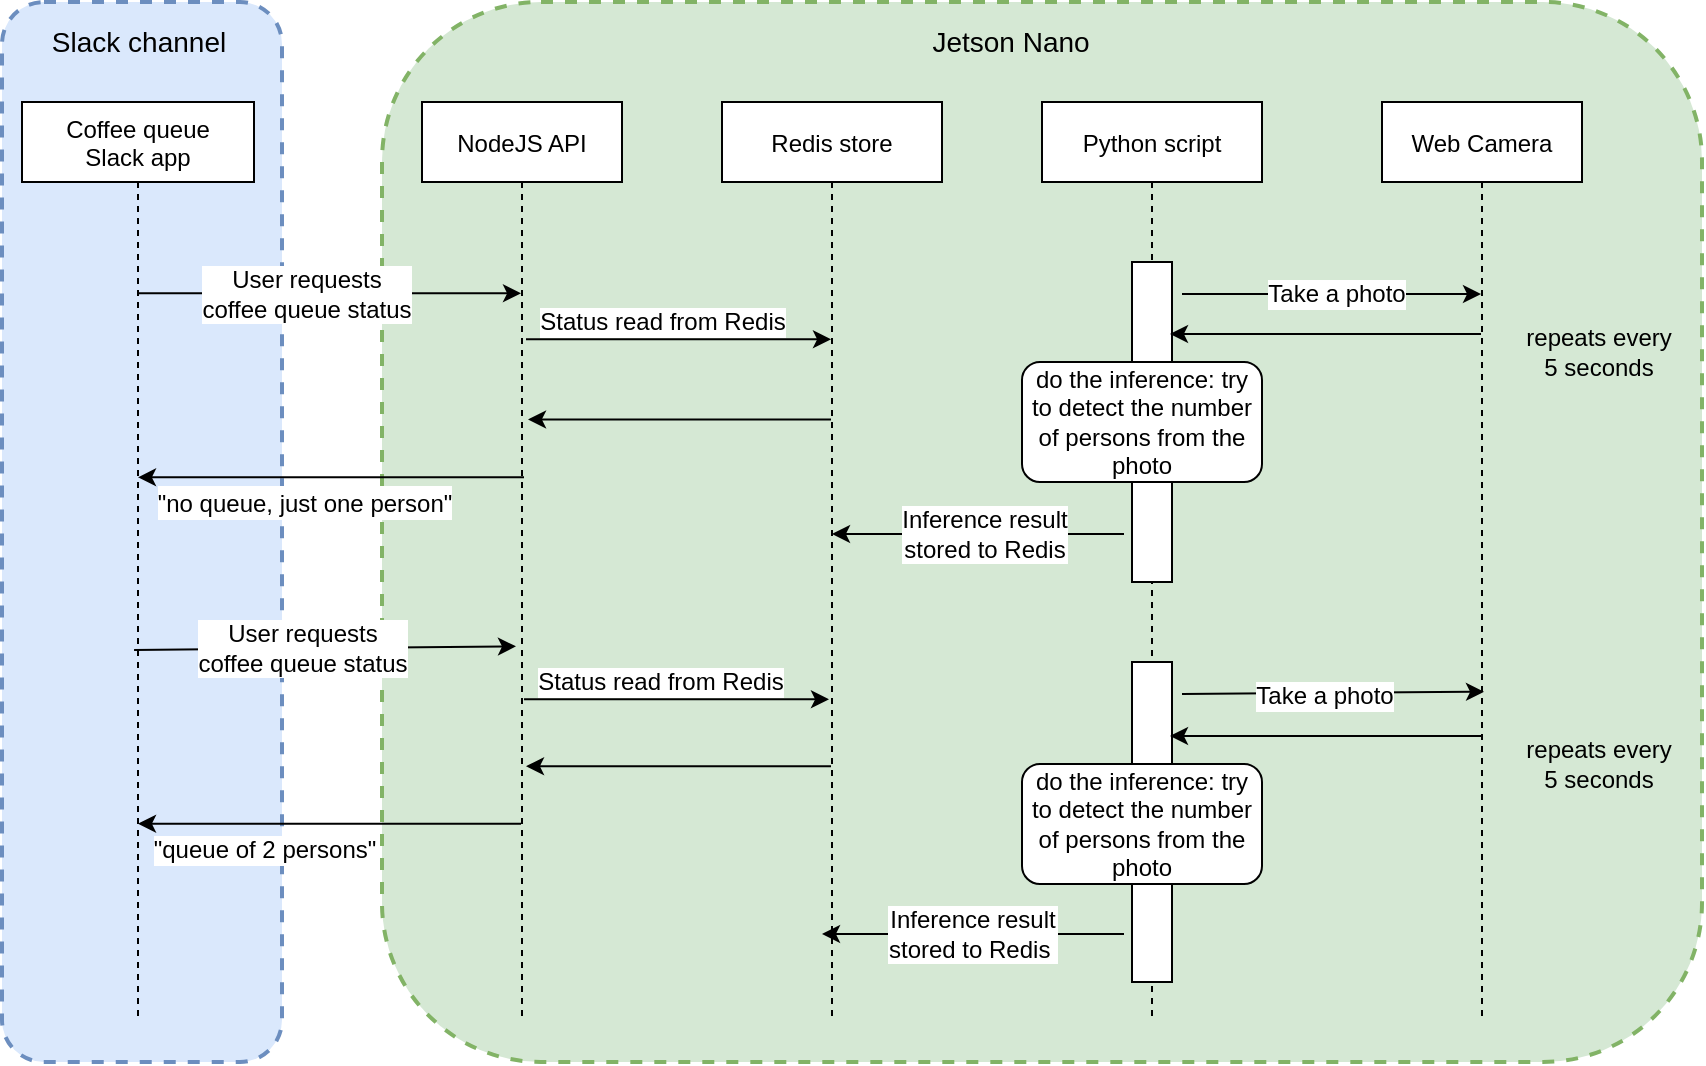 <mxfile version="15.8.7" type="device"><diagram id="kgpKYQtTHZ0yAKxKKP6v" name="Page-1"><mxGraphModel dx="893" dy="672" grid="1" gridSize="10" guides="1" tooltips="1" connect="1" arrows="1" fold="1" page="1" pageScale="1" pageWidth="1169" pageHeight="827" background="#FFFFFF" math="0" shadow="0"><root><mxCell id="0"/><mxCell id="1" parent="0"/><mxCell id="zd1awYeGnJjYdxQW5q80-44" value="" style="rounded=1;whiteSpace=wrap;html=1;dashed=1;strokeWidth=2;fillColor=#d5e8d4;strokeColor=#82b366;" vertex="1" parent="1"><mxGeometry x="220" y="30" width="660" height="530" as="geometry"/></mxCell><mxCell id="zd1awYeGnJjYdxQW5q80-43" value="" style="rounded=1;whiteSpace=wrap;html=1;dashed=1;strokeWidth=2;fillColor=#dae8fc;strokeColor=#6c8ebf;" vertex="1" parent="1"><mxGeometry x="30" y="30" width="140" height="530" as="geometry"/></mxCell><mxCell id="zd1awYeGnJjYdxQW5q80-1" value="Python script" style="shape=umlLifeline;perimeter=lifelinePerimeter;container=1;collapsible=0;recursiveResize=0;rounded=0;shadow=0;strokeWidth=1;" vertex="1" parent="1"><mxGeometry x="550" y="80" width="110" height="460" as="geometry"/></mxCell><mxCell id="zd1awYeGnJjYdxQW5q80-10" value="" style="rounded=0;whiteSpace=wrap;html=1;" vertex="1" parent="zd1awYeGnJjYdxQW5q80-1"><mxGeometry x="45" y="80" width="20" height="160" as="geometry"/></mxCell><mxCell id="zd1awYeGnJjYdxQW5q80-17" value="do the inference: try to detect the number of persons from the photo" style="rounded=1;whiteSpace=wrap;html=1;" vertex="1" parent="zd1awYeGnJjYdxQW5q80-1"><mxGeometry x="-10" y="130" width="120" height="60" as="geometry"/></mxCell><mxCell id="zd1awYeGnJjYdxQW5q80-5" value="NodeJS API" style="shape=umlLifeline;perimeter=lifelinePerimeter;container=1;collapsible=0;recursiveResize=0;rounded=0;shadow=0;strokeWidth=1;" vertex="1" parent="1"><mxGeometry x="240" y="80" width="100" height="460" as="geometry"/></mxCell><mxCell id="zd1awYeGnJjYdxQW5q80-6" value="Web Camera" style="shape=umlLifeline;perimeter=lifelinePerimeter;container=1;collapsible=0;recursiveResize=0;rounded=0;shadow=0;strokeWidth=1;" vertex="1" parent="1"><mxGeometry x="720" y="80" width="100" height="460" as="geometry"/></mxCell><mxCell id="zd1awYeGnJjYdxQW5q80-8" value="Redis store" style="shape=umlLifeline;perimeter=lifelinePerimeter;container=1;collapsible=0;recursiveResize=0;rounded=0;shadow=0;strokeWidth=1;" vertex="1" parent="1"><mxGeometry x="390" y="80" width="110" height="460" as="geometry"/></mxCell><mxCell id="zd1awYeGnJjYdxQW5q80-12" value="" style="endArrow=classic;html=1;rounded=0;exitX=-0.2;exitY=0.85;exitDx=0;exitDy=0;exitPerimeter=0;" edge="1" parent="1" source="zd1awYeGnJjYdxQW5q80-10" target="zd1awYeGnJjYdxQW5q80-8"><mxGeometry width="50" height="50" relative="1" as="geometry"><mxPoint x="400" y="370" as="sourcePoint"/><mxPoint x="450" y="320" as="targetPoint"/></mxGeometry></mxCell><mxCell id="zd1awYeGnJjYdxQW5q80-33" value="&lt;font style=&quot;font-size: 12px&quot;&gt;Inference result &lt;br&gt;stored to Redis&lt;/font&gt;" style="edgeLabel;html=1;align=center;verticalAlign=middle;resizable=0;points=[];" vertex="1" connectable="0" parent="zd1awYeGnJjYdxQW5q80-12"><mxGeometry x="-0.031" relative="1" as="geometry"><mxPoint as="offset"/></mxGeometry></mxCell><mxCell id="zd1awYeGnJjYdxQW5q80-13" value="" style="endArrow=classic;html=1;rounded=0;exitX=0.52;exitY=0.258;exitDx=0;exitDy=0;exitPerimeter=0;" edge="1" parent="1" source="zd1awYeGnJjYdxQW5q80-5" target="zd1awYeGnJjYdxQW5q80-8"><mxGeometry width="50" height="50" relative="1" as="geometry"><mxPoint x="400" y="370" as="sourcePoint"/><mxPoint x="440" y="320" as="targetPoint"/></mxGeometry></mxCell><mxCell id="zd1awYeGnJjYdxQW5q80-32" value="&lt;font style=&quot;font-size: 12px&quot;&gt;Status read from Redis&lt;/font&gt;" style="edgeLabel;html=1;align=center;verticalAlign=middle;resizable=0;points=[];" vertex="1" connectable="0" parent="zd1awYeGnJjYdxQW5q80-13"><mxGeometry x="-0.161" relative="1" as="geometry"><mxPoint x="4" y="-9" as="offset"/></mxGeometry></mxCell><mxCell id="zd1awYeGnJjYdxQW5q80-14" value="" style="endArrow=classic;html=1;rounded=0;exitX=0.5;exitY=0.208;exitDx=0;exitDy=0;exitPerimeter=0;" edge="1" parent="1" source="zd1awYeGnJjYdxQW5q80-7" target="zd1awYeGnJjYdxQW5q80-5"><mxGeometry width="50" height="50" relative="1" as="geometry"><mxPoint x="400" y="370" as="sourcePoint"/><mxPoint x="450" y="320" as="targetPoint"/></mxGeometry></mxCell><mxCell id="zd1awYeGnJjYdxQW5q80-31" value="&lt;font style=&quot;font-size: 12px&quot;&gt;User requests &lt;br&gt;coffee queue status&lt;/font&gt;" style="edgeLabel;html=1;align=center;verticalAlign=middle;resizable=0;points=[];" vertex="1" connectable="0" parent="zd1awYeGnJjYdxQW5q80-14"><mxGeometry x="-0.122" relative="1" as="geometry"><mxPoint as="offset"/></mxGeometry></mxCell><mxCell id="zd1awYeGnJjYdxQW5q80-15" value="" style="endArrow=classic;html=1;rounded=0;entryX=0.53;entryY=0.345;entryDx=0;entryDy=0;entryPerimeter=0;" edge="1" parent="1" source="zd1awYeGnJjYdxQW5q80-8" target="zd1awYeGnJjYdxQW5q80-5"><mxGeometry width="50" height="50" relative="1" as="geometry"><mxPoint x="400" y="370" as="sourcePoint"/><mxPoint x="450" y="320" as="targetPoint"/></mxGeometry></mxCell><mxCell id="zd1awYeGnJjYdxQW5q80-16" value="" style="endArrow=classic;html=1;rounded=0;exitX=0.51;exitY=0.408;exitDx=0;exitDy=0;exitPerimeter=0;" edge="1" parent="1" source="zd1awYeGnJjYdxQW5q80-5" target="zd1awYeGnJjYdxQW5q80-7"><mxGeometry width="50" height="50" relative="1" as="geometry"><mxPoint x="400" y="370" as="sourcePoint"/><mxPoint x="450" y="320" as="targetPoint"/></mxGeometry></mxCell><mxCell id="zd1awYeGnJjYdxQW5q80-47" value="&lt;font style=&quot;font-size: 12px&quot;&gt;&quot;&lt;span class=&quot;c-message_kit__text&quot; dir=&quot;auto&quot;&gt;no queue, just one person&lt;/span&gt;&quot;&lt;/font&gt;" style="edgeLabel;html=1;align=center;verticalAlign=middle;resizable=0;points=[];fontSize=14;" vertex="1" connectable="0" parent="zd1awYeGnJjYdxQW5q80-16"><mxGeometry x="0.395" y="-1" relative="1" as="geometry"><mxPoint x="24" y="13" as="offset"/></mxGeometry></mxCell><mxCell id="zd1awYeGnJjYdxQW5q80-19" value="" style="endArrow=classic;html=1;rounded=0;exitX=1.25;exitY=0.1;exitDx=0;exitDy=0;exitPerimeter=0;" edge="1" parent="1" source="zd1awYeGnJjYdxQW5q80-10" target="zd1awYeGnJjYdxQW5q80-6"><mxGeometry width="50" height="50" relative="1" as="geometry"><mxPoint x="660" y="190" as="sourcePoint"/><mxPoint x="710" y="140" as="targetPoint"/></mxGeometry></mxCell><mxCell id="zd1awYeGnJjYdxQW5q80-35" value="&lt;font style=&quot;font-size: 12px&quot;&gt;Take a photo&lt;/font&gt;" style="edgeLabel;html=1;align=center;verticalAlign=middle;resizable=0;points=[];" vertex="1" connectable="0" parent="zd1awYeGnJjYdxQW5q80-19"><mxGeometry x="0.03" relative="1" as="geometry"><mxPoint as="offset"/></mxGeometry></mxCell><mxCell id="zd1awYeGnJjYdxQW5q80-20" value="" style="endArrow=classic;html=1;rounded=0;entryX=0.95;entryY=0.2;entryDx=0;entryDy=0;entryPerimeter=0;" edge="1" parent="1"><mxGeometry width="50" height="50" relative="1" as="geometry"><mxPoint x="769.5" y="196" as="sourcePoint"/><mxPoint x="614" y="196" as="targetPoint"/></mxGeometry></mxCell><mxCell id="zd1awYeGnJjYdxQW5q80-21" value="" style="rounded=0;whiteSpace=wrap;html=1;" vertex="1" parent="1"><mxGeometry x="595" y="360" width="20" height="160" as="geometry"/></mxCell><mxCell id="zd1awYeGnJjYdxQW5q80-22" value="do the inference: try to detect the number of persons from the photo" style="rounded=1;whiteSpace=wrap;html=1;" vertex="1" parent="1"><mxGeometry x="540" y="411" width="120" height="60" as="geometry"/></mxCell><mxCell id="zd1awYeGnJjYdxQW5q80-23" value="" style="endArrow=classic;html=1;rounded=0;exitX=-0.2;exitY=0.85;exitDx=0;exitDy=0;exitPerimeter=0;" edge="1" parent="1" source="zd1awYeGnJjYdxQW5q80-21"><mxGeometry width="50" height="50" relative="1" as="geometry"><mxPoint x="400" y="571" as="sourcePoint"/><mxPoint x="440" y="496" as="targetPoint"/></mxGeometry></mxCell><mxCell id="zd1awYeGnJjYdxQW5q80-34" value="&lt;font style=&quot;font-size: 12px&quot;&gt;Inference result&lt;br&gt;stored to Redis&amp;nbsp;&lt;/font&gt;" style="edgeLabel;html=1;align=center;verticalAlign=middle;resizable=0;points=[];" vertex="1" connectable="0" parent="zd1awYeGnJjYdxQW5q80-23"><mxGeometry x="0.007" relative="1" as="geometry"><mxPoint as="offset"/></mxGeometry></mxCell><mxCell id="zd1awYeGnJjYdxQW5q80-24" value="" style="endArrow=classic;html=1;rounded=0;exitX=1.25;exitY=0.1;exitDx=0;exitDy=0;exitPerimeter=0;entryX=0.51;entryY=0.641;entryDx=0;entryDy=0;entryPerimeter=0;" edge="1" parent="1" source="zd1awYeGnJjYdxQW5q80-21" target="zd1awYeGnJjYdxQW5q80-6"><mxGeometry width="50" height="50" relative="1" as="geometry"><mxPoint x="660" y="391" as="sourcePoint"/><mxPoint x="769.5" y="369" as="targetPoint"/></mxGeometry></mxCell><mxCell id="zd1awYeGnJjYdxQW5q80-36" value="&lt;font style=&quot;font-size: 12px&quot;&gt;Take a photo&lt;/font&gt;" style="edgeLabel;html=1;align=center;verticalAlign=middle;resizable=0;points=[];" vertex="1" connectable="0" parent="zd1awYeGnJjYdxQW5q80-24"><mxGeometry x="-0.06" y="-1" relative="1" as="geometry"><mxPoint as="offset"/></mxGeometry></mxCell><mxCell id="zd1awYeGnJjYdxQW5q80-25" value="" style="endArrow=classic;html=1;rounded=0;entryX=0.95;entryY=0.2;entryDx=0;entryDy=0;entryPerimeter=0;" edge="1" parent="1"><mxGeometry width="50" height="50" relative="1" as="geometry"><mxPoint x="769.5" y="397" as="sourcePoint"/><mxPoint x="614" y="397" as="targetPoint"/></mxGeometry></mxCell><mxCell id="zd1awYeGnJjYdxQW5q80-27" value="repeats every &lt;br&gt;5 seconds" style="text;html=1;align=center;verticalAlign=middle;resizable=0;points=[];autosize=1;strokeColor=none;fillColor=none;" vertex="1" parent="1"><mxGeometry x="783" y="190" width="90" height="30" as="geometry"/></mxCell><mxCell id="zd1awYeGnJjYdxQW5q80-29" value="repeats every &lt;br&gt;5 seconds" style="text;html=1;align=center;verticalAlign=middle;resizable=0;points=[];autosize=1;strokeColor=none;fillColor=none;" vertex="1" parent="1"><mxGeometry x="783" y="396" width="90" height="30" as="geometry"/></mxCell><mxCell id="zd1awYeGnJjYdxQW5q80-37" value="" style="endArrow=classic;html=1;rounded=0;exitX=0.483;exitY=0.55;exitDx=0;exitDy=0;exitPerimeter=0;entryX=0.47;entryY=0.546;entryDx=0;entryDy=0;entryPerimeter=0;" edge="1" parent="1"><mxGeometry width="50" height="50" relative="1" as="geometry"><mxPoint x="96.028" y="354" as="sourcePoint"/><mxPoint x="287" y="352.16" as="targetPoint"/></mxGeometry></mxCell><mxCell id="zd1awYeGnJjYdxQW5q80-38" value="&lt;font style=&quot;font-size: 12px&quot;&gt;User requests &lt;br&gt;coffee queue status&lt;/font&gt;" style="edgeLabel;html=1;align=center;verticalAlign=middle;resizable=0;points=[];" vertex="1" connectable="0" parent="zd1awYeGnJjYdxQW5q80-37"><mxGeometry x="-0.122" relative="1" as="geometry"><mxPoint as="offset"/></mxGeometry></mxCell><mxCell id="zd1awYeGnJjYdxQW5q80-39" value="" style="endArrow=classic;html=1;rounded=0;exitX=0.52;exitY=0.258;exitDx=0;exitDy=0;exitPerimeter=0;" edge="1" parent="1"><mxGeometry width="50" height="50" relative="1" as="geometry"><mxPoint x="291" y="378.68" as="sourcePoint"/><mxPoint x="443.5" y="378.68" as="targetPoint"/></mxGeometry></mxCell><mxCell id="zd1awYeGnJjYdxQW5q80-40" value="&lt;font style=&quot;font-size: 12px&quot;&gt;Status read from Redis&lt;/font&gt;" style="edgeLabel;html=1;align=center;verticalAlign=middle;resizable=0;points=[];" vertex="1" connectable="0" parent="zd1awYeGnJjYdxQW5q80-39"><mxGeometry x="-0.161" relative="1" as="geometry"><mxPoint x="4" y="-9" as="offset"/></mxGeometry></mxCell><mxCell id="zd1awYeGnJjYdxQW5q80-41" value="" style="endArrow=classic;html=1;rounded=0;entryX=0.52;entryY=0.772;entryDx=0;entryDy=0;entryPerimeter=0;" edge="1" parent="1"><mxGeometry width="50" height="50" relative="1" as="geometry"><mxPoint x="444.5" y="412.12" as="sourcePoint"/><mxPoint x="292" y="412.12" as="targetPoint"/></mxGeometry></mxCell><mxCell id="zd1awYeGnJjYdxQW5q80-42" value="" style="endArrow=classic;html=1;rounded=0;" edge="1" parent="1" target="zd1awYeGnJjYdxQW5q80-7"><mxGeometry width="50" height="50" relative="1" as="geometry"><mxPoint x="289.5" y="440.85" as="sourcePoint"/><mxPoint x="131" y="440.85" as="targetPoint"/></mxGeometry></mxCell><mxCell id="zd1awYeGnJjYdxQW5q80-48" value="&lt;span class=&quot;c-message_kit__text&quot; dir=&quot;auto&quot;&gt;&quot;queue of 2 persons&quot;&lt;/span&gt;" style="edgeLabel;html=1;align=center;verticalAlign=middle;resizable=0;points=[];fontSize=12;" vertex="1" connectable="0" parent="zd1awYeGnJjYdxQW5q80-42"><mxGeometry x="0.578" y="-3" relative="1" as="geometry"><mxPoint x="22" y="16" as="offset"/></mxGeometry></mxCell><mxCell id="zd1awYeGnJjYdxQW5q80-7" value="Coffee queue &#10;Slack app" style="shape=umlLifeline;perimeter=lifelinePerimeter;container=1;collapsible=0;recursiveResize=0;rounded=0;shadow=0;strokeWidth=1;" vertex="1" parent="1"><mxGeometry x="40" y="80" width="116" height="460" as="geometry"/></mxCell><mxCell id="zd1awYeGnJjYdxQW5q80-45" value="&lt;font style=&quot;font-size: 14px&quot;&gt;Slack channel&lt;/font&gt;" style="text;html=1;align=center;verticalAlign=middle;resizable=0;points=[];autosize=1;strokeColor=none;fillColor=none;" vertex="1" parent="1"><mxGeometry x="48" y="40" width="100" height="20" as="geometry"/></mxCell><mxCell id="zd1awYeGnJjYdxQW5q80-46" value="Jetson Nano" style="text;html=1;align=center;verticalAlign=middle;resizable=0;points=[];autosize=1;strokeColor=none;fillColor=none;fontSize=14;" vertex="1" parent="1"><mxGeometry x="489" y="40" width="90" height="20" as="geometry"/></mxCell></root></mxGraphModel></diagram></mxfile>